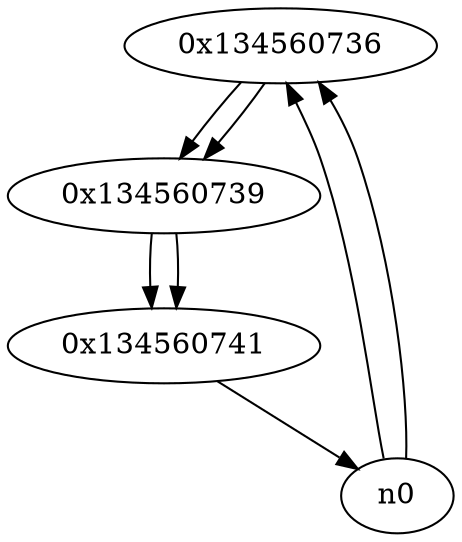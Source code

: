 digraph G{
/* nodes */
  n1 [label="0x134560736"]
  n2 [label="0x134560739"]
  n3 [label="0x134560741"]
/* edges */
n1 -> n2;
n0 -> n1;
n0 -> n1;
n2 -> n3;
n1 -> n2;
n3 -> n0;
n2 -> n3;
}
